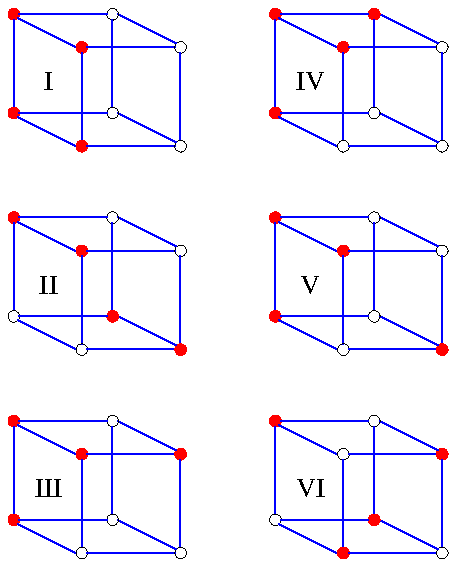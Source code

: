 
.ps 10

.PS 2.2 3.3

# shep61_f3.pic, 13 Nov 16

define square_ring {
C: circle $1 thickness 0.2
   move to last circle.s
   line down 0.3 outline "blue"
   move to last circle.se
   line down 0.1 right 0.2 outline "blue"
   circle $2  thickness 0.2
   move to last circle.s
   line down 0.3 outline "blue"
   move to last circle.e
   line right 0.3 outline "blue"
   circle $3  thickness 0.2
   move to last circle.s
   line down 0.3 outline "blue"
   move to last circle.nw
   line up 0.1 left 0.2 outline "blue"
   circle $4  thickness 0.2
   move to last circle.s
   line down 0.3 outline "blue"
   move to last circle.w
   line left 0.3 outline "blue"
   
   move to C.s
   move down 0.3
   circle $5  thickness 0.2
   move to last circle.se
   line down 0.1 right 0.2 outline "blue"
   circle $6  thickness 0.2
   move to last circle.e
   line right 0.3 outline "blue"
   circle $7  thickness 0.2
   move to last circle.nw
   line up 0.1 left 0.2 outline "blue"
   circle $8  thickness 0.2
   move to last circle.w
   line left 0.3 outline "blue"
  
   move up 0.1
   move right 0.1
   $9
   }

circlerad=0.02
fillval=1.0
linewid=0.2


move to -0.9, 1.4
square_ring(colored "red", colored "red", , , colored "red", colored "red", , , "I")

move to -0.9, 0.7
square_ring(colored "red", colored "red", , , , , colored "red", colored "red", "II")

move to -0.9, 0
square_ring(colored "red", colored "red", colored "red", , colored "red", , , , "III")

move to 0, 1.4
square_ring(colored "red", colored "red", , colored "red", colored "red", , , , "IV")

move to 0, 0.7
square_ring(colored "red", colored "red", , , colored "red", , colored "red", , "V")

move to 0, 0
square_ring(colored "red", , colored "red", , , colored "red", , colored "red", "VI")

.PE

